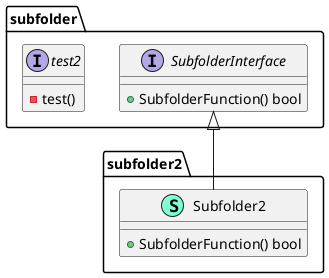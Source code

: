 @startuml
namespace subfolder2 {
    class Subfolder2 << (S,Aquamarine) >> {
        + SubfolderFunction() bool

    }
}

subfolder.SubfolderInterface <|-- subfolder2.Subfolder2

namespace subfolder {
    interface test2  {
        - test() 

    }
    interface SubfolderInterface  {
        + SubfolderFunction() bool

    }
}


@enduml
